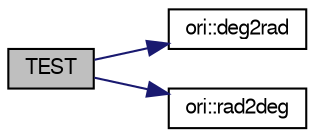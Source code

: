 digraph "TEST"
{
  edge [fontname="FreeSans",fontsize="10",labelfontname="FreeSans",labelfontsize="10"];
  node [fontname="FreeSans",fontsize="10",shape=record];
  rankdir="LR";
  Node1 [label="TEST",height=0.2,width=0.4,color="black", fillcolor="grey75", style="filled", fontcolor="black"];
  Node1 -> Node2 [color="midnightblue",fontsize="10",style="solid",fontname="FreeSans"];
  Node2 [label="ori::deg2rad",height=0.2,width=0.4,color="black", fillcolor="white", style="filled",URL="$da/d9b/namespaceori.html#abb3365c40bad692ba94734339d8c9df9"];
  Node1 -> Node3 [color="midnightblue",fontsize="10",style="solid",fontname="FreeSans"];
  Node3 [label="ori::rad2deg",height=0.2,width=0.4,color="black", fillcolor="white", style="filled",URL="$da/d9b/namespaceori.html#ab66b0f13a5bbe6887c815cc1f97b6a13"];
}
